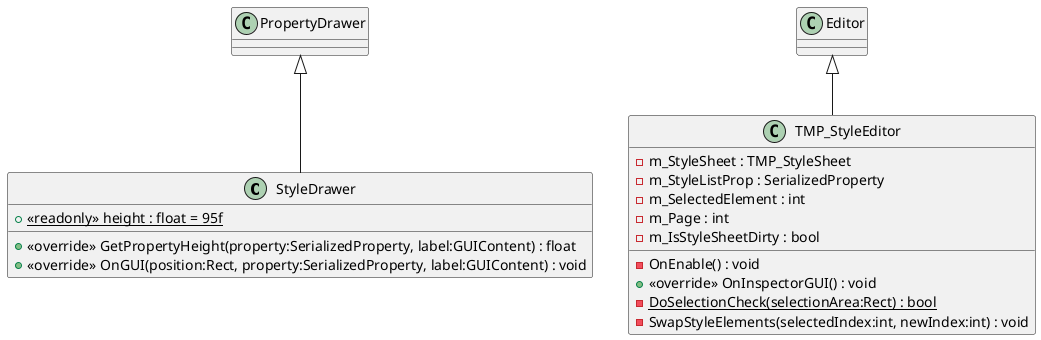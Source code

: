 @startuml
class StyleDrawer {
    + {static} <<readonly>> height : float = 95f
    + <<override>> GetPropertyHeight(property:SerializedProperty, label:GUIContent) : float
    + <<override>> OnGUI(position:Rect, property:SerializedProperty, label:GUIContent) : void
}
class TMP_StyleEditor {
    - m_StyleSheet : TMP_StyleSheet
    - m_StyleListProp : SerializedProperty
    - m_SelectedElement : int
    - m_Page : int
    - m_IsStyleSheetDirty : bool
    - OnEnable() : void
    + <<override>> OnInspectorGUI() : void
    {static} - DoSelectionCheck(selectionArea:Rect) : bool
    - SwapStyleElements(selectedIndex:int, newIndex:int) : void
}
PropertyDrawer <|-- StyleDrawer
Editor <|-- TMP_StyleEditor
@enduml
